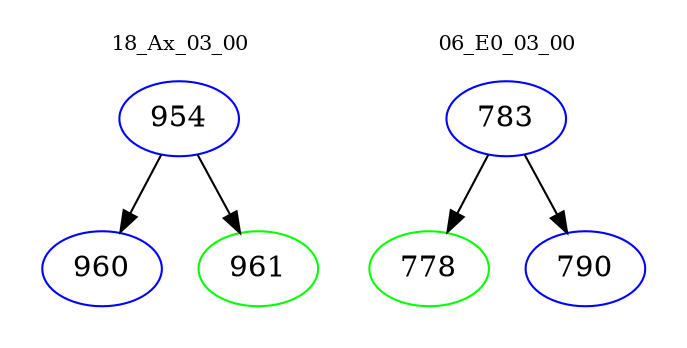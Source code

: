 digraph{
subgraph cluster_0 {
color = white
label = "18_Ax_03_00";
fontsize=10;
T0_954 [label="954", color="blue"]
T0_954 -> T0_960 [color="black"]
T0_960 [label="960", color="blue"]
T0_954 -> T0_961 [color="black"]
T0_961 [label="961", color="green"]
}
subgraph cluster_1 {
color = white
label = "06_E0_03_00";
fontsize=10;
T1_783 [label="783", color="blue"]
T1_783 -> T1_778 [color="black"]
T1_778 [label="778", color="green"]
T1_783 -> T1_790 [color="black"]
T1_790 [label="790", color="blue"]
}
}
